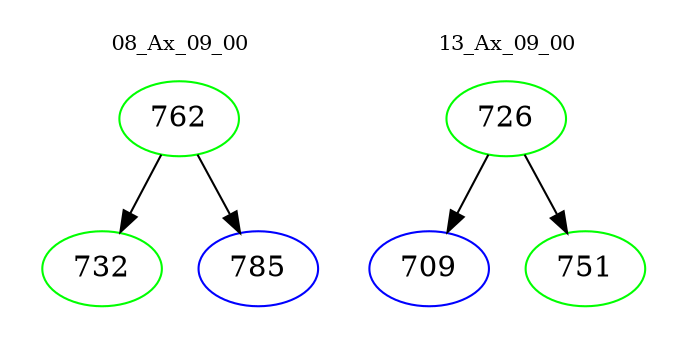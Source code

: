 digraph{
subgraph cluster_0 {
color = white
label = "08_Ax_09_00";
fontsize=10;
T0_762 [label="762", color="green"]
T0_762 -> T0_732 [color="black"]
T0_732 [label="732", color="green"]
T0_762 -> T0_785 [color="black"]
T0_785 [label="785", color="blue"]
}
subgraph cluster_1 {
color = white
label = "13_Ax_09_00";
fontsize=10;
T1_726 [label="726", color="green"]
T1_726 -> T1_709 [color="black"]
T1_709 [label="709", color="blue"]
T1_726 -> T1_751 [color="black"]
T1_751 [label="751", color="green"]
}
}
